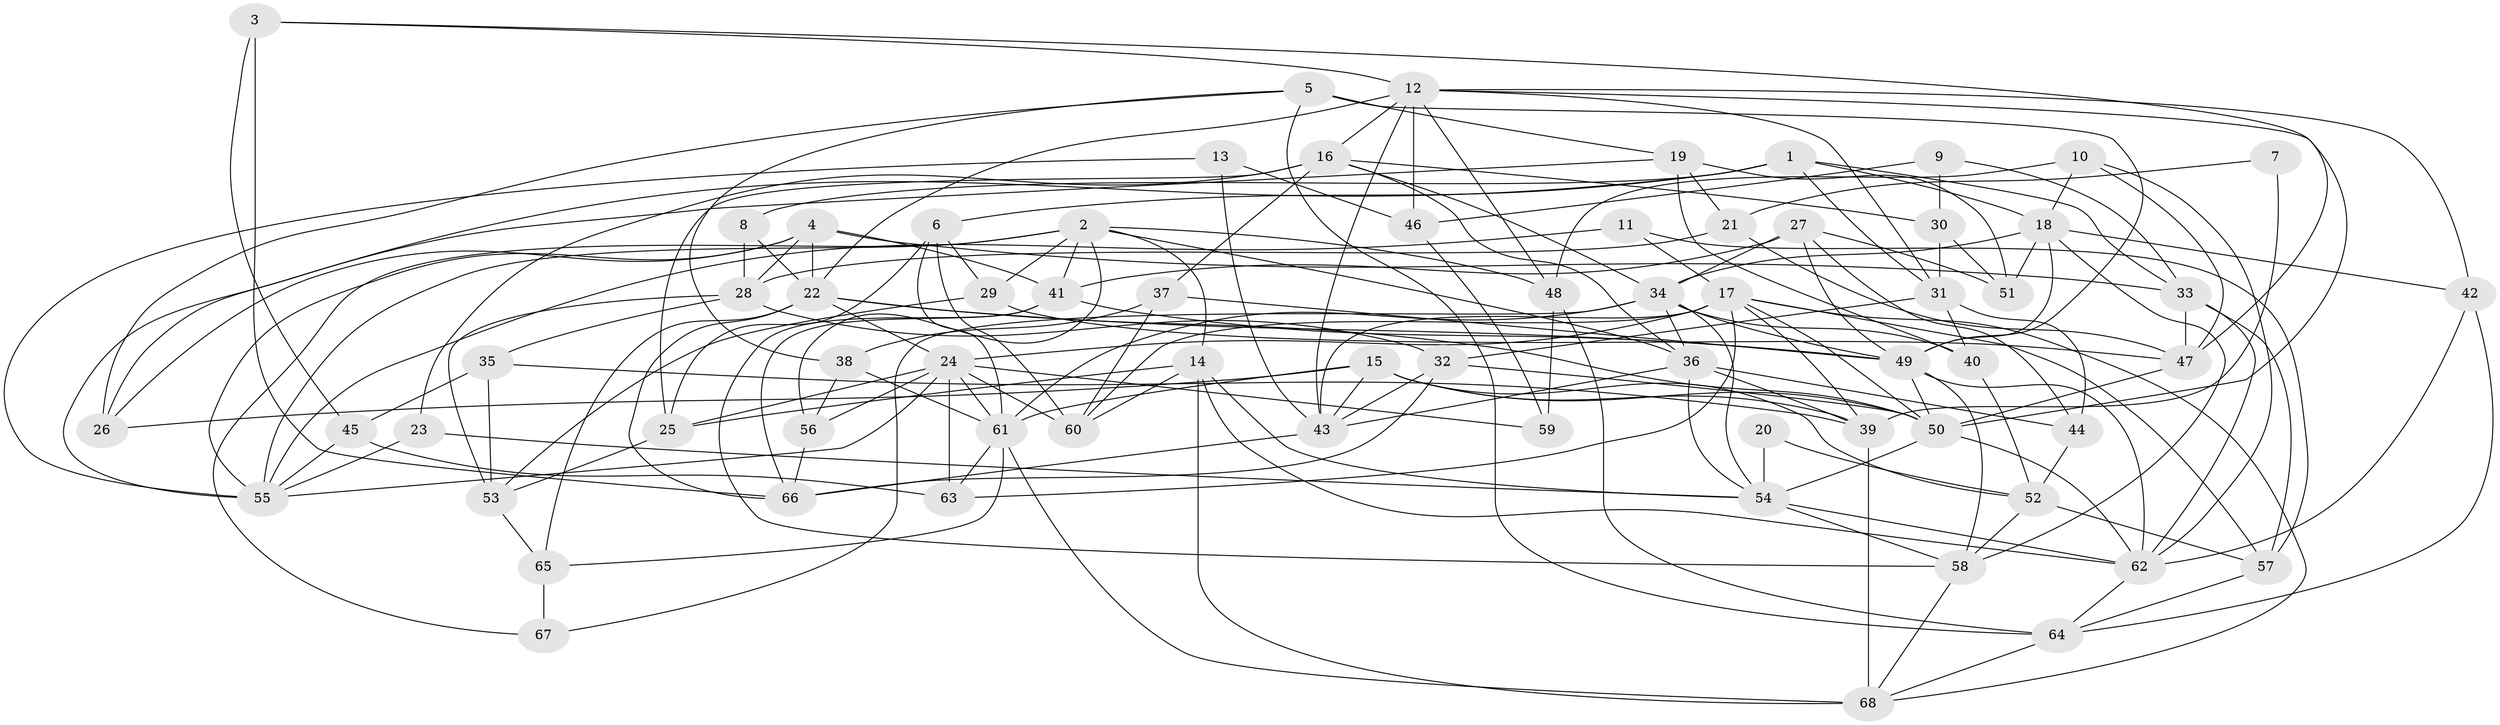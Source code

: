 // original degree distribution, {2: 0.11851851851851852, 3: 0.28888888888888886, 4: 0.2740740740740741, 6: 0.1259259259259259, 5: 0.15555555555555556, 8: 0.007407407407407408, 7: 0.02962962962962963}
// Generated by graph-tools (version 1.1) at 2025/01/03/09/25 03:01:58]
// undirected, 68 vertices, 184 edges
graph export_dot {
graph [start="1"]
  node [color=gray90,style=filled];
  1;
  2;
  3;
  4;
  5;
  6;
  7;
  8;
  9;
  10;
  11;
  12;
  13;
  14;
  15;
  16;
  17;
  18;
  19;
  20;
  21;
  22;
  23;
  24;
  25;
  26;
  27;
  28;
  29;
  30;
  31;
  32;
  33;
  34;
  35;
  36;
  37;
  38;
  39;
  40;
  41;
  42;
  43;
  44;
  45;
  46;
  47;
  48;
  49;
  50;
  51;
  52;
  53;
  54;
  55;
  56;
  57;
  58;
  59;
  60;
  61;
  62;
  63;
  64;
  65;
  66;
  67;
  68;
  1 -- 6 [weight=1.0];
  1 -- 8 [weight=1.0];
  1 -- 18 [weight=1.0];
  1 -- 31 [weight=1.0];
  1 -- 33 [weight=1.0];
  1 -- 55 [weight=1.0];
  2 -- 14 [weight=1.0];
  2 -- 29 [weight=1.0];
  2 -- 36 [weight=1.0];
  2 -- 41 [weight=1.0];
  2 -- 48 [weight=1.0];
  2 -- 55 [weight=1.0];
  2 -- 56 [weight=1.0];
  2 -- 67 [weight=1.0];
  3 -- 12 [weight=1.0];
  3 -- 45 [weight=2.0];
  3 -- 47 [weight=1.0];
  3 -- 66 [weight=1.0];
  4 -- 22 [weight=1.0];
  4 -- 26 [weight=1.0];
  4 -- 28 [weight=1.0];
  4 -- 33 [weight=1.0];
  4 -- 41 [weight=1.0];
  4 -- 55 [weight=2.0];
  5 -- 19 [weight=1.0];
  5 -- 26 [weight=1.0];
  5 -- 38 [weight=1.0];
  5 -- 49 [weight=2.0];
  5 -- 64 [weight=1.0];
  6 -- 25 [weight=1.0];
  6 -- 29 [weight=1.0];
  6 -- 60 [weight=1.0];
  6 -- 61 [weight=1.0];
  7 -- 21 [weight=1.0];
  7 -- 39 [weight=1.0];
  8 -- 22 [weight=1.0];
  8 -- 28 [weight=1.0];
  9 -- 30 [weight=1.0];
  9 -- 33 [weight=1.0];
  9 -- 46 [weight=1.0];
  10 -- 18 [weight=1.0];
  10 -- 47 [weight=1.0];
  10 -- 48 [weight=1.0];
  10 -- 62 [weight=1.0];
  11 -- 17 [weight=1.0];
  11 -- 55 [weight=2.0];
  11 -- 57 [weight=1.0];
  12 -- 16 [weight=1.0];
  12 -- 22 [weight=1.0];
  12 -- 31 [weight=1.0];
  12 -- 42 [weight=1.0];
  12 -- 43 [weight=2.0];
  12 -- 46 [weight=2.0];
  12 -- 48 [weight=1.0];
  12 -- 50 [weight=1.0];
  13 -- 43 [weight=1.0];
  13 -- 46 [weight=1.0];
  13 -- 55 [weight=1.0];
  14 -- 25 [weight=2.0];
  14 -- 54 [weight=1.0];
  14 -- 60 [weight=1.0];
  14 -- 62 [weight=1.0];
  14 -- 68 [weight=1.0];
  15 -- 26 [weight=1.0];
  15 -- 39 [weight=1.0];
  15 -- 43 [weight=1.0];
  15 -- 50 [weight=1.0];
  15 -- 52 [weight=1.0];
  15 -- 61 [weight=1.0];
  16 -- 23 [weight=1.0];
  16 -- 25 [weight=1.0];
  16 -- 30 [weight=1.0];
  16 -- 34 [weight=1.0];
  16 -- 36 [weight=1.0];
  16 -- 37 [weight=1.0];
  17 -- 24 [weight=1.0];
  17 -- 39 [weight=1.0];
  17 -- 43 [weight=1.0];
  17 -- 50 [weight=1.0];
  17 -- 57 [weight=1.0];
  17 -- 60 [weight=1.0];
  17 -- 63 [weight=1.0];
  17 -- 68 [weight=1.0];
  18 -- 34 [weight=1.0];
  18 -- 42 [weight=2.0];
  18 -- 49 [weight=1.0];
  18 -- 51 [weight=1.0];
  18 -- 58 [weight=1.0];
  19 -- 21 [weight=1.0];
  19 -- 26 [weight=1.0];
  19 -- 40 [weight=1.0];
  19 -- 51 [weight=1.0];
  20 -- 52 [weight=1.0];
  20 -- 54 [weight=2.0];
  21 -- 28 [weight=2.0];
  21 -- 47 [weight=1.0];
  22 -- 24 [weight=1.0];
  22 -- 49 [weight=1.0];
  22 -- 50 [weight=1.0];
  22 -- 65 [weight=1.0];
  22 -- 66 [weight=1.0];
  23 -- 54 [weight=1.0];
  23 -- 55 [weight=1.0];
  24 -- 25 [weight=2.0];
  24 -- 55 [weight=1.0];
  24 -- 56 [weight=1.0];
  24 -- 59 [weight=1.0];
  24 -- 60 [weight=1.0];
  24 -- 61 [weight=1.0];
  24 -- 63 [weight=1.0];
  25 -- 53 [weight=1.0];
  27 -- 34 [weight=1.0];
  27 -- 41 [weight=1.0];
  27 -- 44 [weight=1.0];
  27 -- 49 [weight=1.0];
  27 -- 51 [weight=1.0];
  28 -- 32 [weight=2.0];
  28 -- 35 [weight=1.0];
  28 -- 53 [weight=1.0];
  29 -- 47 [weight=1.0];
  29 -- 53 [weight=1.0];
  30 -- 31 [weight=1.0];
  30 -- 51 [weight=1.0];
  31 -- 32 [weight=1.0];
  31 -- 40 [weight=1.0];
  31 -- 44 [weight=1.0];
  32 -- 43 [weight=1.0];
  32 -- 50 [weight=1.0];
  32 -- 66 [weight=1.0];
  33 -- 47 [weight=1.0];
  33 -- 57 [weight=1.0];
  33 -- 62 [weight=1.0];
  34 -- 36 [weight=1.0];
  34 -- 40 [weight=1.0];
  34 -- 49 [weight=1.0];
  34 -- 54 [weight=1.0];
  34 -- 61 [weight=1.0];
  34 -- 67 [weight=1.0];
  35 -- 39 [weight=1.0];
  35 -- 45 [weight=1.0];
  35 -- 53 [weight=1.0];
  36 -- 39 [weight=1.0];
  36 -- 43 [weight=1.0];
  36 -- 44 [weight=1.0];
  36 -- 54 [weight=1.0];
  37 -- 38 [weight=1.0];
  37 -- 49 [weight=1.0];
  37 -- 60 [weight=2.0];
  38 -- 56 [weight=1.0];
  38 -- 61 [weight=1.0];
  39 -- 68 [weight=2.0];
  40 -- 52 [weight=1.0];
  41 -- 49 [weight=1.0];
  41 -- 58 [weight=1.0];
  41 -- 66 [weight=2.0];
  42 -- 62 [weight=1.0];
  42 -- 64 [weight=1.0];
  43 -- 66 [weight=1.0];
  44 -- 52 [weight=1.0];
  45 -- 55 [weight=1.0];
  45 -- 63 [weight=2.0];
  46 -- 59 [weight=1.0];
  47 -- 50 [weight=2.0];
  48 -- 59 [weight=1.0];
  48 -- 64 [weight=1.0];
  49 -- 50 [weight=1.0];
  49 -- 58 [weight=1.0];
  49 -- 62 [weight=1.0];
  50 -- 54 [weight=1.0];
  50 -- 62 [weight=1.0];
  52 -- 57 [weight=1.0];
  52 -- 58 [weight=1.0];
  53 -- 65 [weight=1.0];
  54 -- 58 [weight=1.0];
  54 -- 62 [weight=1.0];
  56 -- 66 [weight=2.0];
  57 -- 64 [weight=1.0];
  58 -- 68 [weight=1.0];
  61 -- 63 [weight=1.0];
  61 -- 65 [weight=1.0];
  61 -- 68 [weight=1.0];
  62 -- 64 [weight=1.0];
  64 -- 68 [weight=1.0];
  65 -- 67 [weight=1.0];
}

